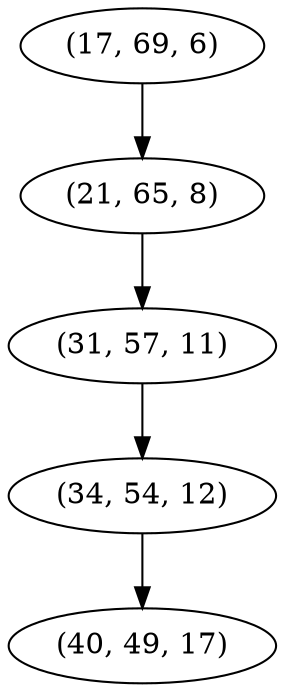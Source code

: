 digraph tree {
    "(17, 69, 6)";
    "(21, 65, 8)";
    "(31, 57, 11)";
    "(34, 54, 12)";
    "(40, 49, 17)";
    "(17, 69, 6)" -> "(21, 65, 8)";
    "(21, 65, 8)" -> "(31, 57, 11)";
    "(31, 57, 11)" -> "(34, 54, 12)";
    "(34, 54, 12)" -> "(40, 49, 17)";
}
